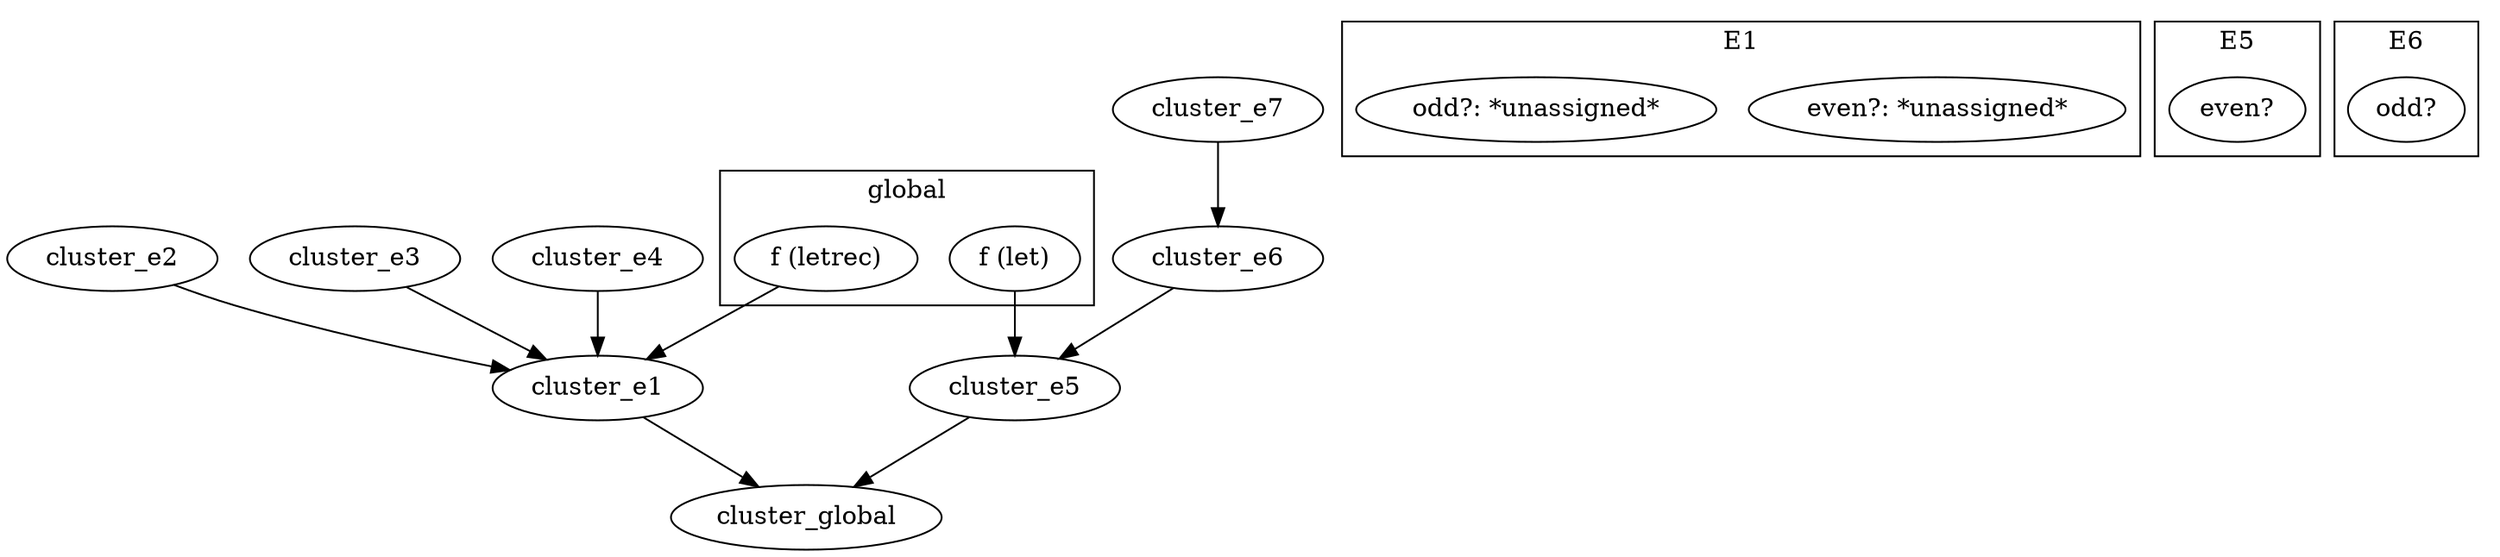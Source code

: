 #!/usr/bin/env fdp
digraph let_letrec {
        subgraph cluster_global {
                label=global
                f_letrec[label="f (letrec)"]
                f_let[label="f (let)"]
        }
        subgraph cluster_e1 {
                label=E1
                even_e1[label="even?: *unassigned*"]
                odd_e1[label="odd?: *unassigned*"]
        }
        subgraph cluster_e2 {
                label="E2 (set! even?...)"
        }
        subgraph cluster_e3 {
                label="E3 (set! odd?...)"
        }
        subgraph cluster_e4 {
                label="E4 (f...)"
        }
        subgraph cluster_e5 {
                label="E5"
                even_e5[label="even?"]
        }
        subgraph cluster_e6 {
                label="E6"
                even_e6[label="odd?"]
        }
        subgraph cluster_e7 {
                label="E7 (f...)"
        }
        f_letrec -> cluster_e1
        cluster_e1 -> cluster_global
        cluster_e2 -> cluster_e1
        cluster_e3 -> cluster_e1
        cluster_e4 -> cluster_e1
        f_let -> cluster_e5
        cluster_e5 -> cluster_global
        cluster_e6 -> cluster_e5
        cluster_e7 -> cluster_e6
}
